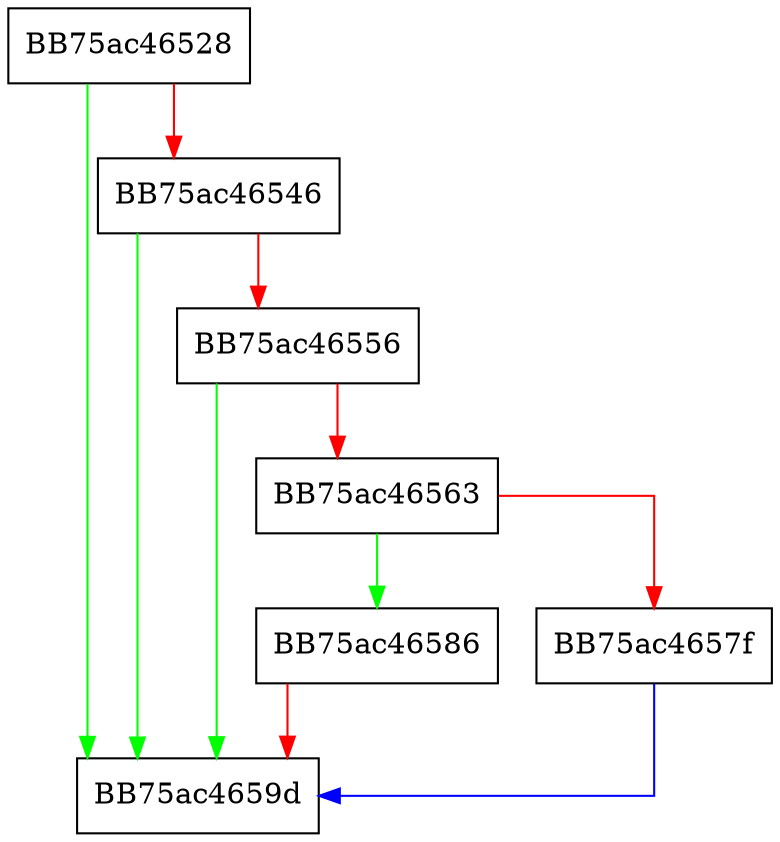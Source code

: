 digraph SeekStart {
  node [shape="box"];
  graph [splines=ortho];
  BB75ac46528 -> BB75ac4659d [color="green"];
  BB75ac46528 -> BB75ac46546 [color="red"];
  BB75ac46546 -> BB75ac4659d [color="green"];
  BB75ac46546 -> BB75ac46556 [color="red"];
  BB75ac46556 -> BB75ac4659d [color="green"];
  BB75ac46556 -> BB75ac46563 [color="red"];
  BB75ac46563 -> BB75ac46586 [color="green"];
  BB75ac46563 -> BB75ac4657f [color="red"];
  BB75ac4657f -> BB75ac4659d [color="blue"];
  BB75ac46586 -> BB75ac4659d [color="red"];
}
